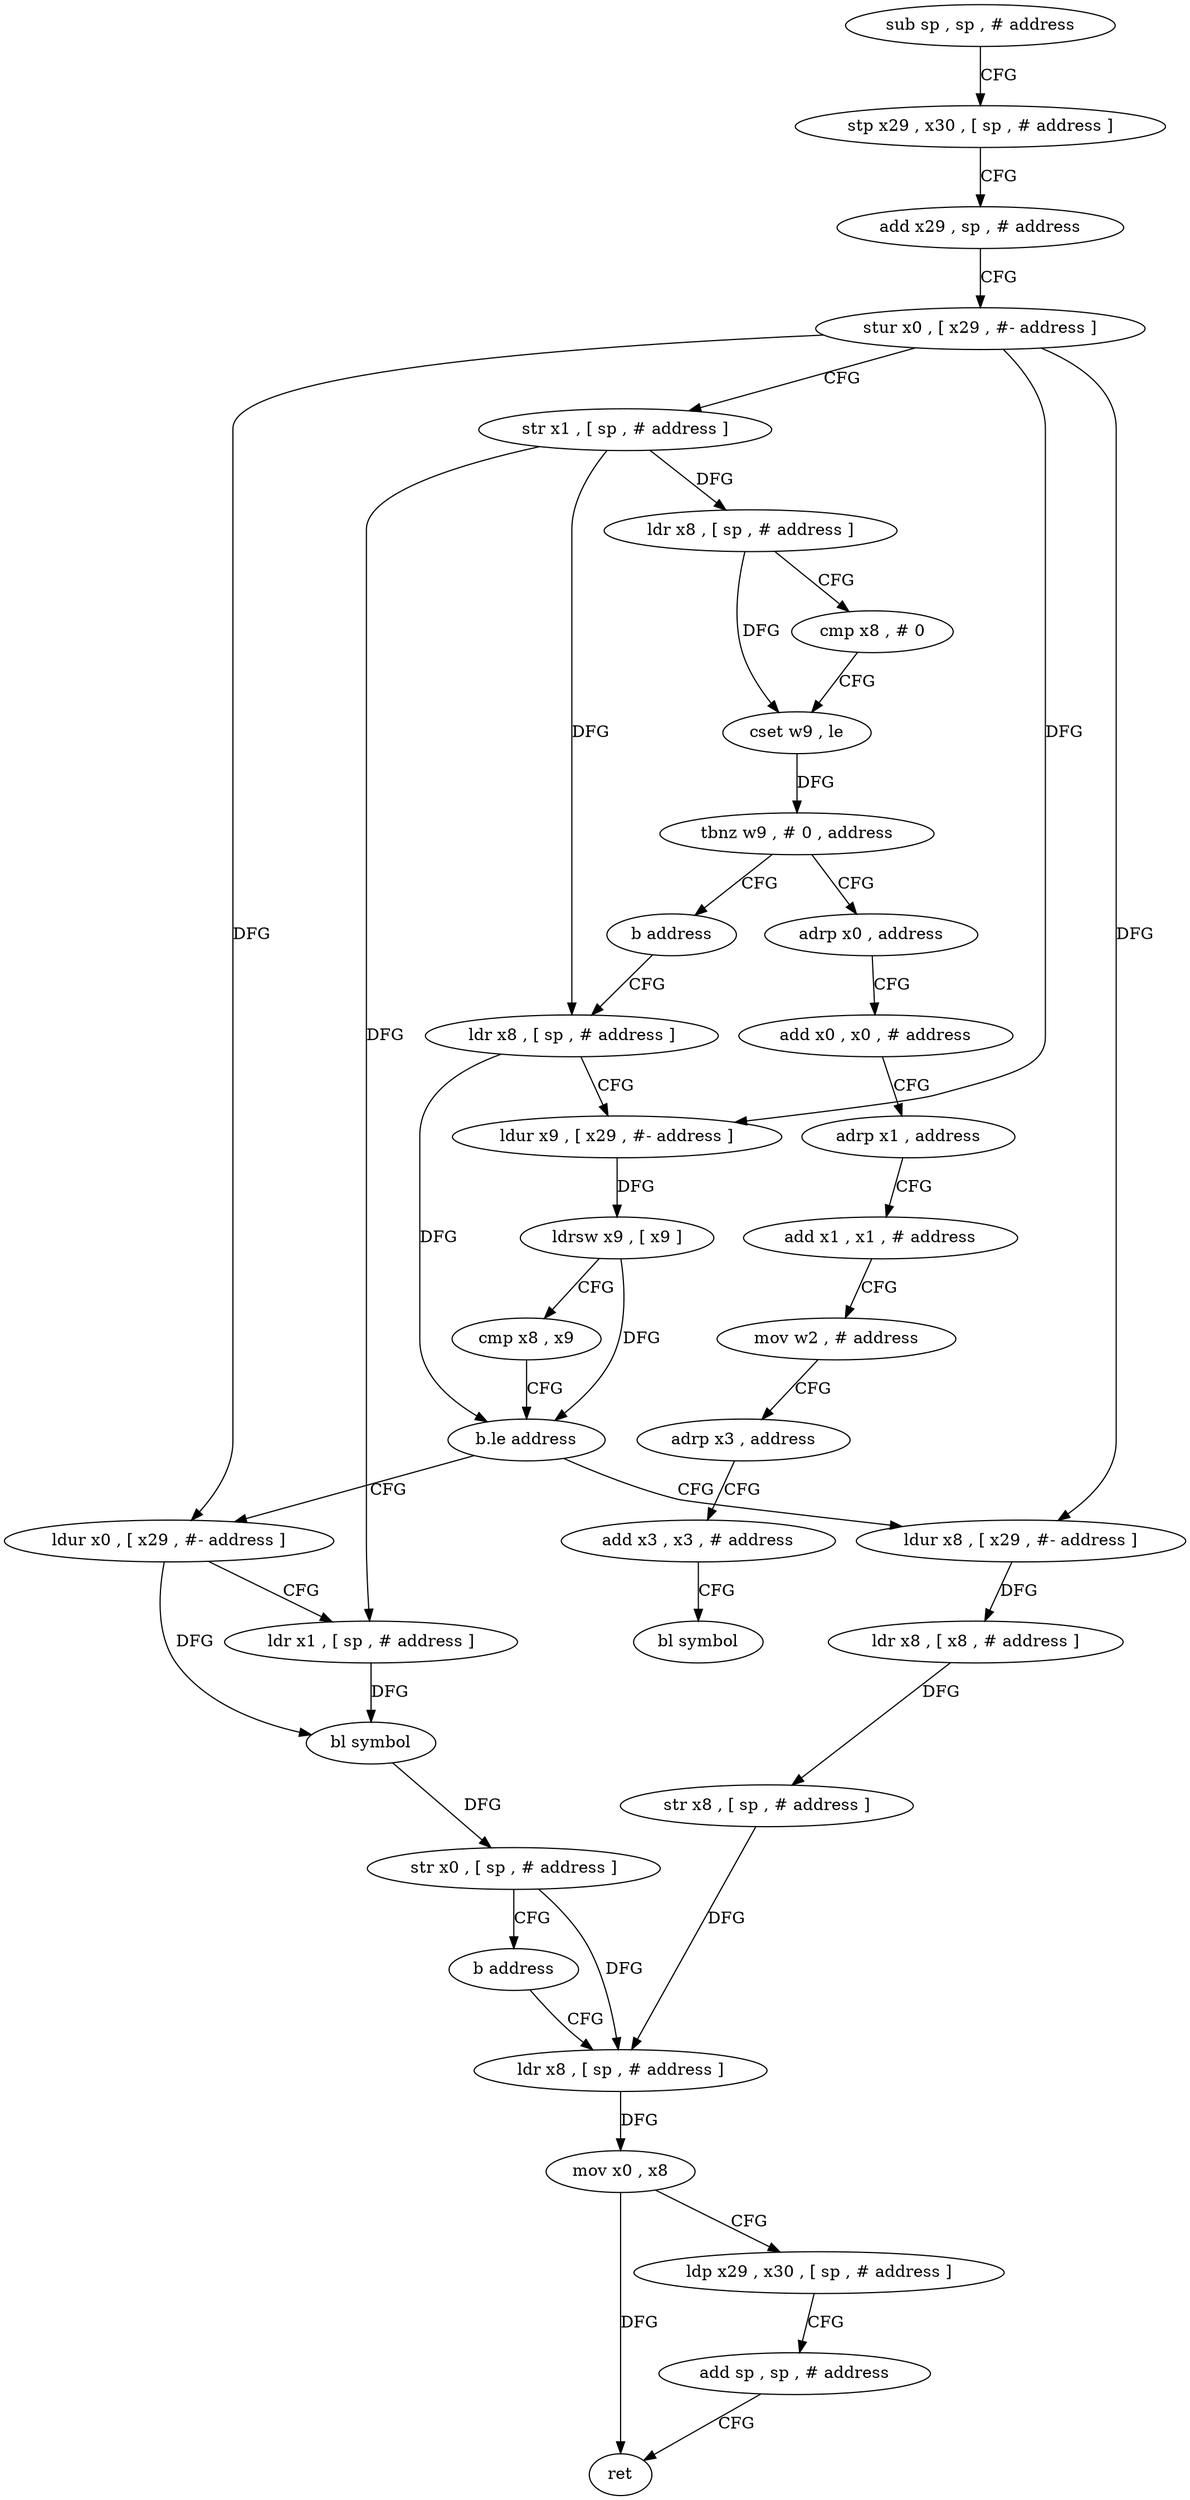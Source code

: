 digraph "func" {
"4246488" [label = "sub sp , sp , # address" ]
"4246492" [label = "stp x29 , x30 , [ sp , # address ]" ]
"4246496" [label = "add x29 , sp , # address" ]
"4246500" [label = "stur x0 , [ x29 , #- address ]" ]
"4246504" [label = "str x1 , [ sp , # address ]" ]
"4246508" [label = "ldr x8 , [ sp , # address ]" ]
"4246512" [label = "cmp x8 , # 0" ]
"4246516" [label = "cset w9 , le" ]
"4246520" [label = "tbnz w9 , # 0 , address" ]
"4246528" [label = "adrp x0 , address" ]
"4246524" [label = "b address" ]
"4246532" [label = "add x0 , x0 , # address" ]
"4246536" [label = "adrp x1 , address" ]
"4246540" [label = "add x1 , x1 , # address" ]
"4246544" [label = "mov w2 , # address" ]
"4246548" [label = "adrp x3 , address" ]
"4246552" [label = "add x3 , x3 , # address" ]
"4246556" [label = "bl symbol" ]
"4246560" [label = "ldr x8 , [ sp , # address ]" ]
"4246564" [label = "ldur x9 , [ x29 , #- address ]" ]
"4246568" [label = "ldrsw x9 , [ x9 ]" ]
"4246572" [label = "cmp x8 , x9" ]
"4246576" [label = "b.le address" ]
"4246600" [label = "ldur x8 , [ x29 , #- address ]" ]
"4246580" [label = "ldur x0 , [ x29 , #- address ]" ]
"4246604" [label = "ldr x8 , [ x8 , # address ]" ]
"4246608" [label = "str x8 , [ sp , # address ]" ]
"4246612" [label = "ldr x8 , [ sp , # address ]" ]
"4246584" [label = "ldr x1 , [ sp , # address ]" ]
"4246588" [label = "bl symbol" ]
"4246592" [label = "str x0 , [ sp , # address ]" ]
"4246596" [label = "b address" ]
"4246616" [label = "mov x0 , x8" ]
"4246620" [label = "ldp x29 , x30 , [ sp , # address ]" ]
"4246624" [label = "add sp , sp , # address" ]
"4246628" [label = "ret" ]
"4246488" -> "4246492" [ label = "CFG" ]
"4246492" -> "4246496" [ label = "CFG" ]
"4246496" -> "4246500" [ label = "CFG" ]
"4246500" -> "4246504" [ label = "CFG" ]
"4246500" -> "4246564" [ label = "DFG" ]
"4246500" -> "4246600" [ label = "DFG" ]
"4246500" -> "4246580" [ label = "DFG" ]
"4246504" -> "4246508" [ label = "DFG" ]
"4246504" -> "4246560" [ label = "DFG" ]
"4246504" -> "4246584" [ label = "DFG" ]
"4246508" -> "4246512" [ label = "CFG" ]
"4246508" -> "4246516" [ label = "DFG" ]
"4246512" -> "4246516" [ label = "CFG" ]
"4246516" -> "4246520" [ label = "DFG" ]
"4246520" -> "4246528" [ label = "CFG" ]
"4246520" -> "4246524" [ label = "CFG" ]
"4246528" -> "4246532" [ label = "CFG" ]
"4246524" -> "4246560" [ label = "CFG" ]
"4246532" -> "4246536" [ label = "CFG" ]
"4246536" -> "4246540" [ label = "CFG" ]
"4246540" -> "4246544" [ label = "CFG" ]
"4246544" -> "4246548" [ label = "CFG" ]
"4246548" -> "4246552" [ label = "CFG" ]
"4246552" -> "4246556" [ label = "CFG" ]
"4246560" -> "4246564" [ label = "CFG" ]
"4246560" -> "4246576" [ label = "DFG" ]
"4246564" -> "4246568" [ label = "DFG" ]
"4246568" -> "4246572" [ label = "CFG" ]
"4246568" -> "4246576" [ label = "DFG" ]
"4246572" -> "4246576" [ label = "CFG" ]
"4246576" -> "4246600" [ label = "CFG" ]
"4246576" -> "4246580" [ label = "CFG" ]
"4246600" -> "4246604" [ label = "DFG" ]
"4246580" -> "4246584" [ label = "CFG" ]
"4246580" -> "4246588" [ label = "DFG" ]
"4246604" -> "4246608" [ label = "DFG" ]
"4246608" -> "4246612" [ label = "DFG" ]
"4246612" -> "4246616" [ label = "DFG" ]
"4246584" -> "4246588" [ label = "DFG" ]
"4246588" -> "4246592" [ label = "DFG" ]
"4246592" -> "4246596" [ label = "CFG" ]
"4246592" -> "4246612" [ label = "DFG" ]
"4246596" -> "4246612" [ label = "CFG" ]
"4246616" -> "4246620" [ label = "CFG" ]
"4246616" -> "4246628" [ label = "DFG" ]
"4246620" -> "4246624" [ label = "CFG" ]
"4246624" -> "4246628" [ label = "CFG" ]
}
